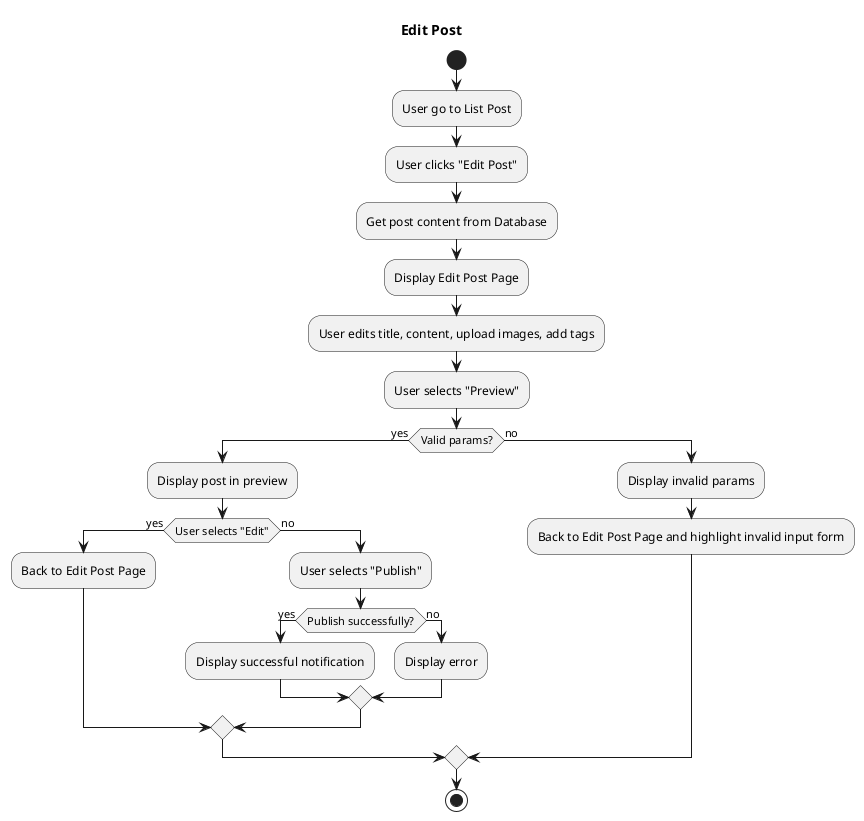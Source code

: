 @startuml
title Edit Post
start
:User go to List Post;
:User clicks "Edit Post";
:Get post content from Database;
:Display Edit Post Page;
:User edits title, content, upload images, add tags;
:User selects "Preview";
if (Valid params?) then (yes)
  :Display post in preview;
  if (User selects "Edit") then (yes)
    :Back to Edit Post Page;
  else (no)
    :User selects "Publish";
    if (Publish successfully?) then (yes)
      :Display successful notification;
    else (no)
      :Display error;
    endif
  endif
else (no)
  :Display invalid params;
  :Back to Edit Post Page and highlight invalid input form;
endif
stop
@enduml